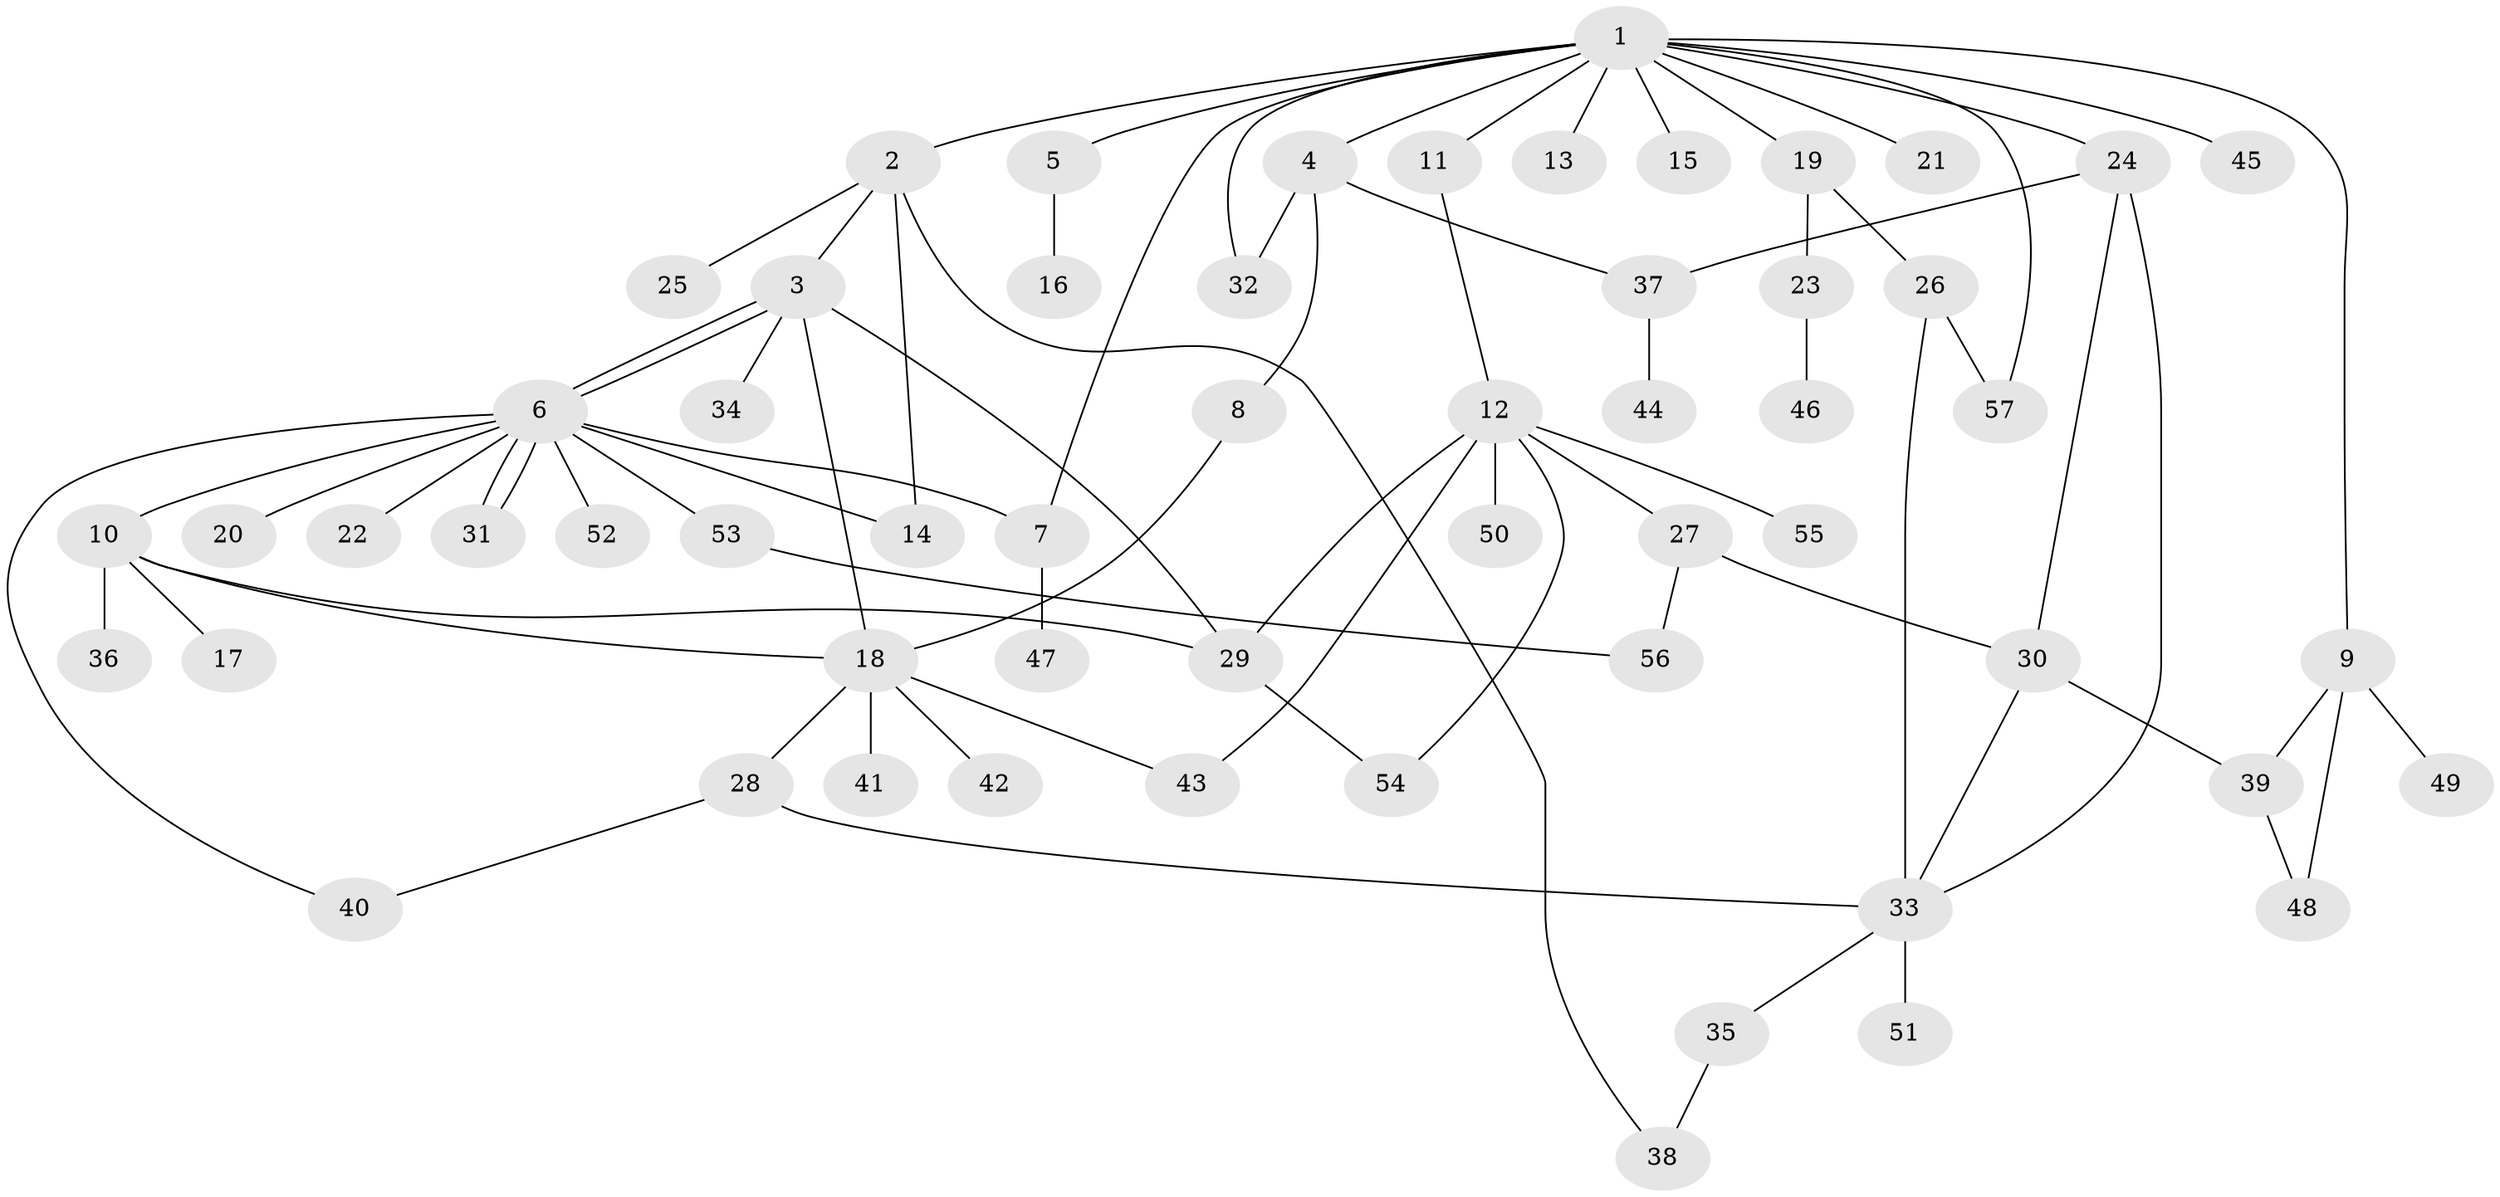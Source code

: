 // coarse degree distribution, {13: 0.024390243902439025, 5: 0.07317073170731707, 1: 0.4146341463414634, 10: 0.024390243902439025, 2: 0.2926829268292683, 4: 0.04878048780487805, 8: 0.04878048780487805, 3: 0.04878048780487805, 7: 0.024390243902439025}
// Generated by graph-tools (version 1.1) at 2025/23/03/03/25 07:23:54]
// undirected, 57 vertices, 78 edges
graph export_dot {
graph [start="1"]
  node [color=gray90,style=filled];
  1;
  2;
  3;
  4;
  5;
  6;
  7;
  8;
  9;
  10;
  11;
  12;
  13;
  14;
  15;
  16;
  17;
  18;
  19;
  20;
  21;
  22;
  23;
  24;
  25;
  26;
  27;
  28;
  29;
  30;
  31;
  32;
  33;
  34;
  35;
  36;
  37;
  38;
  39;
  40;
  41;
  42;
  43;
  44;
  45;
  46;
  47;
  48;
  49;
  50;
  51;
  52;
  53;
  54;
  55;
  56;
  57;
  1 -- 2;
  1 -- 4;
  1 -- 5;
  1 -- 7;
  1 -- 9;
  1 -- 11;
  1 -- 13;
  1 -- 15;
  1 -- 19;
  1 -- 21;
  1 -- 24;
  1 -- 32;
  1 -- 45;
  1 -- 57;
  2 -- 3;
  2 -- 14;
  2 -- 25;
  2 -- 38;
  3 -- 6;
  3 -- 6;
  3 -- 18;
  3 -- 29;
  3 -- 34;
  4 -- 8;
  4 -- 32;
  4 -- 37;
  5 -- 16;
  6 -- 7;
  6 -- 10;
  6 -- 14;
  6 -- 20;
  6 -- 22;
  6 -- 31;
  6 -- 31;
  6 -- 40;
  6 -- 52;
  6 -- 53;
  7 -- 47;
  8 -- 18;
  9 -- 39;
  9 -- 48;
  9 -- 49;
  10 -- 17;
  10 -- 18;
  10 -- 29;
  10 -- 36;
  11 -- 12;
  12 -- 27;
  12 -- 29;
  12 -- 43;
  12 -- 50;
  12 -- 54;
  12 -- 55;
  18 -- 28;
  18 -- 41;
  18 -- 42;
  18 -- 43;
  19 -- 23;
  19 -- 26;
  23 -- 46;
  24 -- 30;
  24 -- 33;
  24 -- 37;
  26 -- 33;
  26 -- 57;
  27 -- 30;
  27 -- 56;
  28 -- 33;
  28 -- 40;
  29 -- 54;
  30 -- 33;
  30 -- 39;
  33 -- 35;
  33 -- 51;
  35 -- 38;
  37 -- 44;
  39 -- 48;
  53 -- 56;
}
